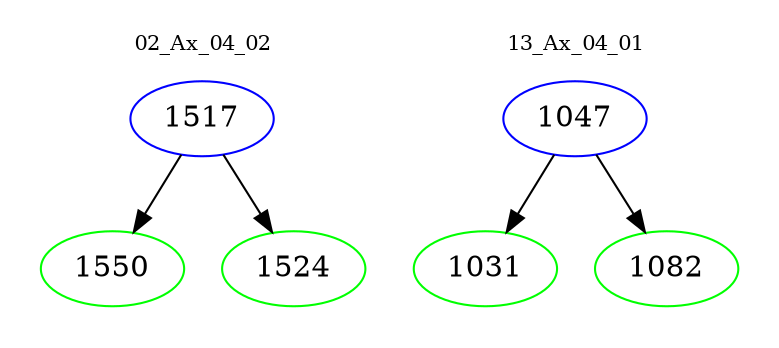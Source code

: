 digraph{
subgraph cluster_0 {
color = white
label = "02_Ax_04_02";
fontsize=10;
T0_1517 [label="1517", color="blue"]
T0_1517 -> T0_1550 [color="black"]
T0_1550 [label="1550", color="green"]
T0_1517 -> T0_1524 [color="black"]
T0_1524 [label="1524", color="green"]
}
subgraph cluster_1 {
color = white
label = "13_Ax_04_01";
fontsize=10;
T1_1047 [label="1047", color="blue"]
T1_1047 -> T1_1031 [color="black"]
T1_1031 [label="1031", color="green"]
T1_1047 -> T1_1082 [color="black"]
T1_1082 [label="1082", color="green"]
}
}
